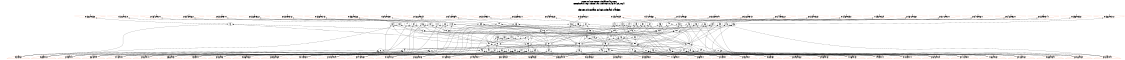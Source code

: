 # Network structure generated by ABC

digraph network {
size = "7.5,10";
center = true;
edge [dir = back];

{
  node [shape = plaintext];
  edge [style = invis];
  LevelTitle1 [label=""];
  LevelTitle2 [label=""];
  Level6 [label = ""];
  Level5 [label = ""];
  Level4 [label = ""];
  Level3 [label = ""];
  Level2 [label = ""];
  Level1 [label = ""];
  Level0 [label = ""];
  LevelTitle1 ->  LevelTitle2 ->  Level6 ->  Level5 ->  Level4 ->  Level3 ->  Level2 ->  Level1 ->  Level0;
}

{
  rank = same;
  LevelTitle1;
  title1 [shape=plaintext,
          fontsize=20,
          fontname = "Times-Roman",
          label="Network structure visualized by ABC\nBenchmark \"top\". Time was Wed Oct 16 16:07:29 2024. "
         ];
}

{
  rank = same;
  LevelTitle2;
  title2 [shape=plaintext,
          fontsize=18,
          fontname = "Times-Roman",
          label="The network contains 82 logic nodes and 0 latches.\n"
         ];
}

{
  rank = same;
  Level6;
  Node42 [label = "p_1332gat_585_", shape = invtriangle, color = coral, fillcolor = coral];
  Node43 [label = "p_1331gat_572_", shape = invtriangle, color = coral, fillcolor = coral];
  Node44 [label = "p_1334gat_577_", shape = invtriangle, color = coral, fillcolor = coral];
  Node45 [label = "p_1354gat_562_", shape = invtriangle, color = coral, fillcolor = coral];
  Node46 [label = "p_1352gat_570_", shape = invtriangle, color = coral, fillcolor = coral];
  Node47 [label = "p_1336gat_586_", shape = invtriangle, color = coral, fillcolor = coral];
  Node48 [label = "p_1330gat_576_", shape = invtriangle, color = coral, fillcolor = coral];
  Node49 [label = "p_1335gat_573_", shape = invtriangle, color = coral, fillcolor = coral];
  Node50 [label = "p_1353gat_566_", shape = invtriangle, color = coral, fillcolor = coral];
  Node51 [label = "p_1329gat_580_", shape = invtriangle, color = coral, fillcolor = coral];
  Node52 [label = "p_1328gat_584_", shape = invtriangle, color = coral, fillcolor = coral];
  Node53 [label = "p_1342gat_559_", shape = invtriangle, color = coral, fillcolor = coral];
  Node54 [label = "p_1351gat_557_", shape = invtriangle, color = coral, fillcolor = coral];
  Node55 [label = "p_1333gat_581_", shape = invtriangle, color = coral, fillcolor = coral];
  Node56 [label = "p_1349gat_565_", shape = invtriangle, color = coral, fillcolor = coral];
  Node57 [label = "p_1350gat_561_", shape = invtriangle, color = coral, fillcolor = coral];
  Node58 [label = "p_1348gat_569_", shape = invtriangle, color = coral, fillcolor = coral];
  Node59 [label = "p_1347gat_556_", shape = invtriangle, color = coral, fillcolor = coral];
  Node60 [label = "p_1341gat_563_", shape = invtriangle, color = coral, fillcolor = coral];
  Node61 [label = "p_1325gat_579_", shape = invtriangle, color = coral, fillcolor = coral];
  Node62 [label = "p_1326gat_575_", shape = invtriangle, color = coral, fillcolor = coral];
  Node63 [label = "p_1344gat_568_", shape = invtriangle, color = coral, fillcolor = coral];
  Node64 [label = "p_1324gat_583_", shape = invtriangle, color = coral, fillcolor = coral];
  Node65 [label = "p_1343gat_555_", shape = invtriangle, color = coral, fillcolor = coral];
  Node66 [label = "p_1345gat_564_", shape = invtriangle, color = coral, fillcolor = coral];
  Node67 [label = "p_1337gat_582_", shape = invtriangle, color = coral, fillcolor = coral];
  Node68 [label = "p_1327gat_571_", shape = invtriangle, color = coral, fillcolor = coral];
  Node69 [label = "p_1340gat_567_", shape = invtriangle, color = coral, fillcolor = coral];
  Node70 [label = "p_1346gat_560_", shape = invtriangle, color = coral, fillcolor = coral];
  Node71 [label = "p_1339gat_574_", shape = invtriangle, color = coral, fillcolor = coral];
  Node72 [label = "p_1355gat_558_", shape = invtriangle, color = coral, fillcolor = coral];
  Node73 [label = "p_1338gat_578_", shape = invtriangle, color = coral, fillcolor = coral];
}

{
  rank = same;
  Level5;
  Node75 [label = "75\n", shape = ellipse];
  Node111 [label = "111\n", shape = ellipse];
  Node114 [label = "114\n", shape = ellipse];
  Node115 [label = "115\n", shape = ellipse];
  Node119 [label = "119\n", shape = ellipse];
  Node120 [label = "120\n", shape = ellipse];
  Node123 [label = "123\n", shape = ellipse];
  Node124 [label = "124\n", shape = ellipse];
  Node125 [label = "125\n", shape = ellipse];
  Node126 [label = "126\n", shape = ellipse];
  Node127 [label = "127\n", shape = ellipse];
  Node128 [label = "128\n", shape = ellipse];
  Node131 [label = "131\n", shape = ellipse];
  Node134 [label = "134\n", shape = ellipse];
  Node135 [label = "135\n", shape = ellipse];
  Node136 [label = "136\n", shape = ellipse];
  Node137 [label = "137\n", shape = ellipse];
  Node138 [label = "138\n", shape = ellipse];
  Node141 [label = "141\n", shape = ellipse];
  Node142 [label = "142\n", shape = ellipse];
  Node145 [label = "145\n", shape = ellipse];
  Node146 [label = "146\n", shape = ellipse];
  Node147 [label = "147\n", shape = ellipse];
  Node148 [label = "148\n", shape = ellipse];
  Node149 [label = "149\n", shape = ellipse];
  Node150 [label = "150\n", shape = ellipse];
  Node151 [label = "151\n", shape = ellipse];
  Node152 [label = "152\n", shape = ellipse];
  Node153 [label = "153\n", shape = ellipse];
  Node154 [label = "154\n", shape = ellipse];
  Node155 [label = "155\n", shape = ellipse];
  Node156 [label = "156\n", shape = ellipse];
}

{
  rank = same;
  Level4;
  Node76 [label = "76\n", shape = ellipse];
  Node112 [label = "112\n", shape = ellipse];
  Node116 [label = "116\n", shape = ellipse];
  Node121 [label = "121\n", shape = ellipse];
  Node129 [label = "129\n", shape = ellipse];
  Node132 [label = "132\n", shape = ellipse];
  Node139 [label = "139\n", shape = ellipse];
  Node143 [label = "143\n", shape = ellipse];
}

{
  rank = same;
  Level3;
  Node77 [label = "77\n", shape = ellipse];
  Node94 [label = "94\n", shape = ellipse];
  Node113 [label = "113\n", shape = ellipse];
  Node117 [label = "117\n", shape = ellipse];
  Node118 [label = "118\n", shape = ellipse];
  Node122 [label = "122\n", shape = ellipse];
  Node130 [label = "130\n", shape = ellipse];
  Node133 [label = "133\n", shape = ellipse];
  Node140 [label = "140\n", shape = ellipse];
  Node144 [label = "144\n", shape = ellipse];
}

{
  rank = same;
  Level2;
  Node78 [label = "78\n", shape = ellipse];
  Node83 [label = "83\n", shape = ellipse];
  Node87 [label = "87\n", shape = ellipse];
  Node91 [label = "91\n", shape = ellipse];
  Node95 [label = "95\n", shape = ellipse];
  Node100 [label = "100\n", shape = ellipse];
  Node105 [label = "105\n", shape = ellipse];
  Node108 [label = "108\n", shape = ellipse];
}

{
  rank = same;
  Level1;
  Node79 [label = "79\n", shape = ellipse];
  Node80 [label = "80\n", shape = ellipse];
  Node81 [label = "81\n", shape = ellipse];
  Node82 [label = "82\n", shape = ellipse];
  Node84 [label = "84\n", shape = ellipse];
  Node85 [label = "85\n", shape = ellipse];
  Node86 [label = "86\n", shape = ellipse];
  Node88 [label = "88\n", shape = ellipse];
  Node89 [label = "89\n", shape = ellipse];
  Node90 [label = "90\n", shape = ellipse];
  Node92 [label = "92\n", shape = ellipse];
  Node93 [label = "93\n", shape = ellipse];
  Node96 [label = "96\n", shape = ellipse];
  Node97 [label = "97\n", shape = ellipse];
  Node98 [label = "98\n", shape = ellipse];
  Node99 [label = "99\n", shape = ellipse];
  Node101 [label = "101\n", shape = ellipse];
  Node102 [label = "102\n", shape = ellipse];
  Node103 [label = "103\n", shape = ellipse];
  Node104 [label = "104\n", shape = ellipse];
  Node106 [label = "106\n", shape = ellipse];
  Node107 [label = "107\n", shape = ellipse];
  Node109 [label = "109\n", shape = ellipse];
  Node110 [label = "110\n", shape = ellipse];
}

{
  rank = same;
  Level0;
  Node1 [label = "p_127gat_18_", shape = triangle, color = coral, fillcolor = coral];
  Node2 [label = "p_155gat_22_", shape = triangle, color = coral, fillcolor = coral];
  Node3 [label = "p_120gat_17_", shape = triangle, color = coral, fillcolor = coral];
  Node4 [label = "p_64gat_9_", shape = triangle, color = coral, fillcolor = coral];
  Node5 [label = "p_106gat_15_", shape = triangle, color = coral, fillcolor = coral];
  Node6 [label = "p_204gat_29_", shape = triangle, color = coral, fillcolor = coral];
  Node7 [label = "p_1gat_0_", shape = triangle, color = coral, fillcolor = coral];
  Node8 [label = "p_43gat_6_", shape = triangle, color = coral, fillcolor = coral];
  Node9 [label = "p_85gat_12_", shape = triangle, color = coral, fillcolor = coral];
  Node10 [label = "p_141gat_20_", shape = triangle, color = coral, fillcolor = coral];
  Node11 [label = "p_183gat_26_", shape = triangle, color = coral, fillcolor = coral];
  Node12 [label = "p_57gat_8_", shape = triangle, color = coral, fillcolor = coral];
  Node13 [label = "p_148gat_21_", shape = triangle, color = coral, fillcolor = coral];
  Node14 [label = "p_169gat_24_", shape = triangle, color = coral, fillcolor = coral];
  Node15 [label = "p_225gat_32_", shape = triangle, color = coral, fillcolor = coral];
  Node16 [label = "p_99gat_14_", shape = triangle, color = coral, fillcolor = coral];
  Node17 [label = "p_230gat_37_", shape = triangle, color = coral, fillcolor = coral];
  Node18 [label = "p_134gat_19_", shape = triangle, color = coral, fillcolor = coral];
  Node19 [label = "p_162gat_23_", shape = triangle, color = coral, fillcolor = coral];
  Node20 [label = "p_29gat_4_", shape = triangle, color = coral, fillcolor = coral];
  Node21 [label = "p_78gat_11_", shape = triangle, color = coral, fillcolor = coral];
  Node22 [label = "p_226gat_33_", shape = triangle, color = coral, fillcolor = coral];
  Node23 [label = "p_22gat_3_", shape = triangle, color = coral, fillcolor = coral];
  Node24 [label = "p_231gat_38_", shape = triangle, color = coral, fillcolor = coral];
  Node25 [label = "p_36gat_5_", shape = triangle, color = coral, fillcolor = coral];
  Node26 [label = "p_113gat_16_", shape = triangle, color = coral, fillcolor = coral];
  Node27 [label = "p_8gat_1_", shape = triangle, color = coral, fillcolor = coral];
  Node28 [label = "p_50gat_7_", shape = triangle, color = coral, fillcolor = coral];
  Node29 [label = "p_227gat_34_", shape = triangle, color = coral, fillcolor = coral];
  Node30 [label = "p_92gat_13_", shape = triangle, color = coral, fillcolor = coral];
  Node31 [label = "p_197gat_28_", shape = triangle, color = coral, fillcolor = coral];
  Node32 [label = "p_232gat_39_", shape = triangle, color = coral, fillcolor = coral];
  Node33 [label = "p_233gat_40_", shape = triangle, color = coral, fillcolor = coral];
  Node34 [label = "p_71gat_10_", shape = triangle, color = coral, fillcolor = coral];
  Node35 [label = "p_190gat_27_", shape = triangle, color = coral, fillcolor = coral];
  Node36 [label = "p_15gat_2_", shape = triangle, color = coral, fillcolor = coral];
  Node37 [label = "p_228gat_35_", shape = triangle, color = coral, fillcolor = coral];
  Node38 [label = "p_176gat_25_", shape = triangle, color = coral, fillcolor = coral];
  Node39 [label = "p_218gat_31_", shape = triangle, color = coral, fillcolor = coral];
  Node40 [label = "p_211gat_30_", shape = triangle, color = coral, fillcolor = coral];
  Node41 [label = "p_229gat_36_", shape = triangle, color = coral, fillcolor = coral];
}

title1 -> title2 [style = invis];
title2 -> Node42 [style = invis];
title2 -> Node43 [style = invis];
title2 -> Node44 [style = invis];
title2 -> Node45 [style = invis];
title2 -> Node46 [style = invis];
title2 -> Node47 [style = invis];
title2 -> Node48 [style = invis];
title2 -> Node49 [style = invis];
title2 -> Node50 [style = invis];
title2 -> Node51 [style = invis];
title2 -> Node52 [style = invis];
title2 -> Node53 [style = invis];
title2 -> Node54 [style = invis];
title2 -> Node55 [style = invis];
title2 -> Node56 [style = invis];
title2 -> Node57 [style = invis];
title2 -> Node58 [style = invis];
title2 -> Node59 [style = invis];
title2 -> Node60 [style = invis];
title2 -> Node61 [style = invis];
title2 -> Node62 [style = invis];
title2 -> Node63 [style = invis];
title2 -> Node64 [style = invis];
title2 -> Node65 [style = invis];
title2 -> Node66 [style = invis];
title2 -> Node67 [style = invis];
title2 -> Node68 [style = invis];
title2 -> Node69 [style = invis];
title2 -> Node70 [style = invis];
title2 -> Node71 [style = invis];
title2 -> Node72 [style = invis];
title2 -> Node73 [style = invis];
Node42 -> Node43 [style = invis];
Node43 -> Node44 [style = invis];
Node44 -> Node45 [style = invis];
Node45 -> Node46 [style = invis];
Node46 -> Node47 [style = invis];
Node47 -> Node48 [style = invis];
Node48 -> Node49 [style = invis];
Node49 -> Node50 [style = invis];
Node50 -> Node51 [style = invis];
Node51 -> Node52 [style = invis];
Node52 -> Node53 [style = invis];
Node53 -> Node54 [style = invis];
Node54 -> Node55 [style = invis];
Node55 -> Node56 [style = invis];
Node56 -> Node57 [style = invis];
Node57 -> Node58 [style = invis];
Node58 -> Node59 [style = invis];
Node59 -> Node60 [style = invis];
Node60 -> Node61 [style = invis];
Node61 -> Node62 [style = invis];
Node62 -> Node63 [style = invis];
Node63 -> Node64 [style = invis];
Node64 -> Node65 [style = invis];
Node65 -> Node66 [style = invis];
Node66 -> Node67 [style = invis];
Node67 -> Node68 [style = invis];
Node68 -> Node69 [style = invis];
Node69 -> Node70 [style = invis];
Node70 -> Node71 [style = invis];
Node71 -> Node72 [style = invis];
Node72 -> Node73 [style = invis];
Node42 -> Node75 [style = solid];
Node43 -> Node111 [style = solid];
Node44 -> Node114 [style = solid];
Node45 -> Node115 [style = solid];
Node46 -> Node119 [style = solid];
Node47 -> Node120 [style = solid];
Node48 -> Node123 [style = solid];
Node49 -> Node124 [style = solid];
Node50 -> Node125 [style = solid];
Node51 -> Node126 [style = solid];
Node52 -> Node127 [style = solid];
Node53 -> Node128 [style = solid];
Node54 -> Node131 [style = solid];
Node55 -> Node134 [style = solid];
Node56 -> Node135 [style = solid];
Node57 -> Node136 [style = solid];
Node58 -> Node137 [style = solid];
Node59 -> Node138 [style = solid];
Node60 -> Node141 [style = solid];
Node61 -> Node142 [style = solid];
Node62 -> Node145 [style = solid];
Node63 -> Node146 [style = solid];
Node64 -> Node147 [style = solid];
Node65 -> Node148 [style = solid];
Node66 -> Node149 [style = solid];
Node67 -> Node150 [style = solid];
Node68 -> Node151 [style = solid];
Node69 -> Node152 [style = solid];
Node70 -> Node153 [style = solid];
Node71 -> Node154 [style = solid];
Node72 -> Node155 [style = solid];
Node73 -> Node156 [style = solid];
Node75 -> Node76 [style = solid];
Node75 -> Node78 [style = solid];
Node75 -> Node12 [style = solid];
Node76 -> Node77 [style = solid];
Node76 -> Node94 [style = solid];
Node76 -> Node108 [style = solid];
Node77 -> Node78 [style = solid];
Node77 -> Node83 [style = solid];
Node77 -> Node87 [style = solid];
Node77 -> Node91 [style = solid];
Node78 -> Node79 [style = solid];
Node78 -> Node80 [style = solid];
Node78 -> Node81 [style = solid];
Node78 -> Node82 [style = solid];
Node79 -> Node2 [style = solid];
Node79 -> Node10 [style = solid];
Node79 -> Node13 [style = solid];
Node79 -> Node19 [style = solid];
Node80 -> Node1 [style = solid];
Node80 -> Node3 [style = solid];
Node80 -> Node18 [style = solid];
Node80 -> Node26 [style = solid];
Node81 -> Node15 [style = solid];
Node81 -> Node33 [style = solid];
Node82 -> Node7 [style = solid];
Node82 -> Node9 [style = solid];
Node82 -> Node12 [style = solid];
Node82 -> Node20 [style = solid];
Node83 -> Node80 [style = solid];
Node83 -> Node84 [style = solid];
Node83 -> Node85 [style = solid];
Node83 -> Node86 [style = solid];
Node84 -> Node11 [style = solid];
Node84 -> Node14 [style = solid];
Node84 -> Node35 [style = solid];
Node84 -> Node38 [style = solid];
Node85 -> Node29 [style = solid];
Node85 -> Node33 [style = solid];
Node86 -> Node8 [style = solid];
Node86 -> Node16 [style = solid];
Node86 -> Node34 [style = solid];
Node86 -> Node36 [style = solid];
Node87 -> Node79 [style = solid];
Node87 -> Node88 [style = solid];
Node87 -> Node89 [style = solid];
Node87 -> Node90 [style = solid];
Node88 -> Node6 [style = solid];
Node88 -> Node31 [style = solid];
Node88 -> Node39 [style = solid];
Node88 -> Node40 [style = solid];
Node89 -> Node33 [style = solid];
Node89 -> Node37 [style = solid];
Node90 -> Node5 [style = solid];
Node90 -> Node21 [style = solid];
Node90 -> Node23 [style = solid];
Node90 -> Node28 [style = solid];
Node91 -> Node84 [style = solid];
Node91 -> Node88 [style = solid];
Node91 -> Node92 [style = solid];
Node91 -> Node93 [style = solid];
Node92 -> Node22 [style = solid];
Node92 -> Node33 [style = solid];
Node93 -> Node4 [style = solid];
Node93 -> Node25 [style = solid];
Node93 -> Node27 [style = solid];
Node93 -> Node30 [style = solid];
Node94 -> Node95 [style = solid];
Node94 -> Node100 [style = solid];
Node94 -> Node105 [style = solid];
Node95 -> Node96 [style = solid];
Node95 -> Node97 [style = solid];
Node95 -> Node98 [style = solid];
Node95 -> Node99 [style = solid];
Node96 -> Node5 [style = solid];
Node96 -> Node9 [style = solid];
Node96 -> Node16 [style = solid];
Node96 -> Node30 [style = solid];
Node97 -> Node4 [style = solid];
Node97 -> Node12 [style = solid];
Node97 -> Node21 [style = solid];
Node97 -> Node34 [style = solid];
Node98 -> Node17 [style = solid];
Node98 -> Node33 [style = solid];
Node99 -> Node3 [style = solid];
Node99 -> Node6 [style = solid];
Node99 -> Node13 [style = solid];
Node99 -> Node38 [style = solid];
Node100 -> Node101 [style = solid];
Node100 -> Node102 [style = solid];
Node100 -> Node103 [style = solid];
Node100 -> Node104 [style = solid];
Node101 -> Node8 [style = solid];
Node101 -> Node20 [style = solid];
Node101 -> Node25 [style = solid];
Node101 -> Node28 [style = solid];
Node102 -> Node7 [style = solid];
Node102 -> Node23 [style = solid];
Node102 -> Node27 [style = solid];
Node102 -> Node36 [style = solid];
Node103 -> Node33 [style = solid];
Node103 -> Node41 [style = solid];
Node104 -> Node10 [style = solid];
Node104 -> Node14 [style = solid];
Node104 -> Node26 [style = solid];
Node104 -> Node31 [style = solid];
Node105 -> Node97 [style = solid];
Node105 -> Node102 [style = solid];
Node105 -> Node106 [style = solid];
Node105 -> Node107 [style = solid];
Node106 -> Node24 [style = solid];
Node106 -> Node33 [style = solid];
Node107 -> Node1 [style = solid];
Node107 -> Node2 [style = solid];
Node107 -> Node11 [style = solid];
Node107 -> Node40 [style = solid];
Node108 -> Node96 [style = solid];
Node108 -> Node101 [style = solid];
Node108 -> Node109 [style = solid];
Node108 -> Node110 [style = solid];
Node109 -> Node32 [style = solid];
Node109 -> Node33 [style = solid];
Node110 -> Node18 [style = solid];
Node110 -> Node19 [style = solid];
Node110 -> Node35 [style = solid];
Node110 -> Node39 [style = solid];
Node111 -> Node112 [style = solid];
Node111 -> Node87 [style = solid];
Node111 -> Node28 [style = solid];
Node112 -> Node77 [style = solid];
Node112 -> Node113 [style = solid];
Node112 -> Node108 [style = solid];
Node113 -> Node95 [style = solid];
Node113 -> Node100 [style = solid];
Node113 -> Node105 [style = solid];
Node114 -> Node76 [style = solid];
Node114 -> Node83 [style = solid];
Node114 -> Node34 [style = solid];
Node115 -> Node116 [style = solid];
Node115 -> Node105 [style = solid];
Node115 -> Node40 [style = solid];
Node116 -> Node117 [style = solid];
Node116 -> Node118 [style = solid];
Node116 -> Node87 [style = solid];
Node116 -> Node91 [style = solid];
Node117 -> Node78 [style = solid];
Node117 -> Node83 [style = solid];
Node118 -> Node108 [style = solid];
Node118 -> Node95 [style = solid];
Node118 -> Node100 [style = solid];
Node118 -> Node105 [style = solid];
Node119 -> Node116 [style = solid];
Node119 -> Node100 [style = solid];
Node119 -> Node31 [style = solid];
Node120 -> Node121 [style = solid];
Node120 -> Node78 [style = solid];
Node120 -> Node9 [style = solid];
Node121 -> Node77 [style = solid];
Node121 -> Node122 [style = solid];
Node121 -> Node108 [style = solid];
Node121 -> Node95 [style = solid];
Node122 -> Node100 [style = solid];
Node122 -> Node105 [style = solid];
Node123 -> Node112 [style = solid];
Node123 -> Node83 [style = solid];
Node123 -> Node8 [style = solid];
Node124 -> Node76 [style = solid];
Node124 -> Node87 [style = solid];
Node124 -> Node21 [style = solid];
Node125 -> Node116 [style = solid];
Node125 -> Node95 [style = solid];
Node125 -> Node6 [style = solid];
Node126 -> Node112 [style = solid];
Node126 -> Node91 [style = solid];
Node126 -> Node25 [style = solid];
Node127 -> Node112 [style = solid];
Node127 -> Node78 [style = solid];
Node127 -> Node20 [style = solid];
Node128 -> Node129 [style = solid];
Node128 -> Node105 [style = solid];
Node128 -> Node1 [style = solid];
Node129 -> Node118 [style = solid];
Node129 -> Node130 [style = solid];
Node129 -> Node87 [style = solid];
Node130 -> Node78 [style = solid];
Node130 -> Node83 [style = solid];
Node130 -> Node91 [style = solid];
Node131 -> Node132 [style = solid];
Node131 -> Node108 [style = solid];
Node131 -> Node35 [style = solid];
Node132 -> Node118 [style = solid];
Node132 -> Node133 [style = solid];
Node132 -> Node87 [style = solid];
Node133 -> Node78 [style = solid];
Node133 -> Node83 [style = solid];
Node133 -> Node91 [style = solid];
Node134 -> Node76 [style = solid];
Node134 -> Node91 [style = solid];
Node134 -> Node4 [style = solid];
Node135 -> Node132 [style = solid];
Node135 -> Node95 [style = solid];
Node135 -> Node38 [style = solid];
Node136 -> Node132 [style = solid];
Node136 -> Node105 [style = solid];
Node136 -> Node11 [style = solid];
Node137 -> Node132 [style = solid];
Node137 -> Node100 [style = solid];
Node137 -> Node14 [style = solid];
Node138 -> Node139 [style = solid];
Node138 -> Node108 [style = solid];
Node138 -> Node19 [style = solid];
Node139 -> Node118 [style = solid];
Node139 -> Node140 [style = solid];
Node139 -> Node87 [style = solid];
Node140 -> Node78 [style = solid];
Node140 -> Node83 [style = solid];
Node140 -> Node91 [style = solid];
Node141 -> Node129 [style = solid];
Node141 -> Node95 [style = solid];
Node141 -> Node3 [style = solid];
Node142 -> Node143 [style = solid];
Node142 -> Node91 [style = solid];
Node142 -> Node27 [style = solid];
Node143 -> Node77 [style = solid];
Node143 -> Node144 [style = solid];
Node143 -> Node108 [style = solid];
Node144 -> Node95 [style = solid];
Node144 -> Node100 [style = solid];
Node144 -> Node105 [style = solid];
Node145 -> Node143 [style = solid];
Node145 -> Node83 [style = solid];
Node145 -> Node36 [style = solid];
Node146 -> Node139 [style = solid];
Node146 -> Node100 [style = solid];
Node146 -> Node10 [style = solid];
Node147 -> Node143 [style = solid];
Node147 -> Node78 [style = solid];
Node147 -> Node7 [style = solid];
Node148 -> Node129 [style = solid];
Node148 -> Node108 [style = solid];
Node148 -> Node18 [style = solid];
Node149 -> Node139 [style = solid];
Node149 -> Node95 [style = solid];
Node149 -> Node13 [style = solid];
Node150 -> Node121 [style = solid];
Node150 -> Node91 [style = solid];
Node150 -> Node30 [style = solid];
Node151 -> Node143 [style = solid];
Node151 -> Node87 [style = solid];
Node151 -> Node23 [style = solid];
Node152 -> Node129 [style = solid];
Node152 -> Node100 [style = solid];
Node152 -> Node26 [style = solid];
Node153 -> Node139 [style = solid];
Node153 -> Node105 [style = solid];
Node153 -> Node2 [style = solid];
Node154 -> Node121 [style = solid];
Node154 -> Node87 [style = solid];
Node154 -> Node5 [style = solid];
Node155 -> Node116 [style = solid];
Node155 -> Node108 [style = solid];
Node155 -> Node39 [style = solid];
Node156 -> Node121 [style = solid];
Node156 -> Node83 [style = solid];
Node156 -> Node16 [style = solid];
}

